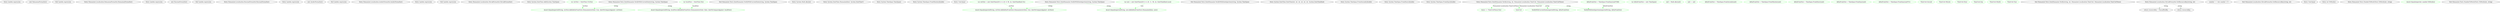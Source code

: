 digraph  {
n0 [cluster="lambda expression", label="Entry lambda expression", span="15-15"];
n1 [cluster="lambda expression", label="new RomanianFormatter()", span="15-15"];
n2 [cluster="lambda expression", label="Exit lambda expression", span="15-15"];
n3 [cluster="Humanizer.Localisation.RomanianFormatter.RomanianFormatter()", label="Entry Humanizer.Localisation.RomanianFormatter.RomanianFormatter()", span="2-2"];
n4 [cluster="lambda expression", label="Entry lambda expression", span="16-16"];
n5 [cluster="lambda expression", label="new RussianFormatter()", span="16-16"];
n6 [cluster="lambda expression", label="Exit lambda expression", span="16-16"];
n7 [cluster="Humanizer.Localisation.RussianFormatter.RussianFormatter()", label="Entry Humanizer.Localisation.RussianFormatter.RussianFormatter()", span="2-2"];
n8 [cluster="lambda expression", label="Entry lambda expression", span="17-17"];
n9 [cluster="lambda expression", label="new ArabicFormatter()", span="17-17"];
n10 [cluster="lambda expression", label="Exit lambda expression", span="17-17"];
n11 [cluster="Humanizer.Localisation.ArabicFormatter.ArabicFormatter()", label="Entry Humanizer.Localisation.ArabicFormatter.ArabicFormatter()", span="2-2"];
n12 [cluster="lambda expression", label="Entry lambda expression", span="18-18"];
n14 [cluster="lambda expression", label="Exit lambda expression", span="18-18"];
n15 [cluster="Humanizer.Localisation.SlovakFormatter.SlovakFormatter()", label="Entry Humanizer.Localisation.SlovakFormatter.SlovakFormatter()", span="2-2"];
m0_6 [cluster="System.DateTime.Add(System.TimeSpan)", file="DateHumanizeTests.cs", label="Entry System.DateTime.Add(System.TimeSpan)", span="0-0"];
m0_0 [cluster="Humanizer.Tests.DateHumanize.VerifyWithCurrentDate(string, System.TimeSpan)", file="DateHumanizeTests.cs", label="Entry Humanizer.Tests.DateHumanize.VerifyWithCurrentDate(string, System.TimeSpan)", span="8-8"];
m0_1 [cluster="Humanizer.Tests.DateHumanize.VerifyWithCurrentDate(string, System.TimeSpan)", color=green, community=0, file="DateHumanizeTests.cs", label="var utcNow = DateTime.UtcNow", prediction=0, span="10-10"];
m0_2 [cluster="Humanizer.Tests.DateHumanize.VerifyWithCurrentDate(string, System.TimeSpan)", color=green, community=0, file="DateHumanizeTests.cs", label="var localNow = DateTime.Now", prediction=0, span="11-11"];
m0_3 [cluster="Humanizer.Tests.DateHumanize.VerifyWithCurrentDate(string, System.TimeSpan)", color=green, community=0, file="DateHumanizeTests.cs", label="Assert.Equal(expectedString, utcNow.Add(deltaFromNow).Humanize(utcDate: true, dateToCompareAgainst: utcNow))", prediction=0, span="14-14"];
m0_4 [cluster="Humanizer.Tests.DateHumanize.VerifyWithCurrentDate(string, System.TimeSpan)", color=green, community=0, file="DateHumanizeTests.cs", label="Assert.Equal(expectedString, localNow.Add(deltaFromNow).Humanize(utcDate: false, dateToCompareAgainst: localNow))", prediction=0, span="15-15"];
m0_5 [cluster="Humanizer.Tests.DateHumanize.VerifyWithCurrentDate(string, System.TimeSpan)", file="DateHumanizeTests.cs", label="Exit Humanizer.Tests.DateHumanize.VerifyWithCurrentDate(string, System.TimeSpan)", span="8-8"];
m0_38 [cluster="System.Math.Abs(int)", file="DateHumanizeTests.cs", label="Entry System.Math.Abs(int)", span="0-0"];
m0_7 [cluster="System.DateTime.Humanize(bool, System.DateTime?)", file="DateHumanizeTests.cs", label="Entry System.DateTime.Humanize(bool, System.DateTime?)", span="19-19"];
m0_37 [cluster="System.TimeSpan.TimeSpan()", file="DateHumanizeTests.cs", label="Entry System.TimeSpan.TimeSpan()", span="0-0"];
m0_40 [cluster="System.TimeSpan.FromMinutes(double)", file="DateHumanizeTests.cs", label="Entry System.TimeSpan.FromMinutes(double)", span="0-0"];
m0_8 [cluster="Unk.Equal", file="DateHumanizeTests.cs", label="Entry Unk.Equal", span=""];
m0_9 [cluster="Humanizer.Tests.DateHumanize.VerifyWithDateInjection(string, System.TimeSpan)", file="DateHumanizeTests.cs", label="Entry Humanizer.Tests.DateHumanize.VerifyWithDateInjection(string, System.TimeSpan)", span="18-18"];
m0_10 [cluster="Humanizer.Tests.DateHumanize.VerifyWithDateInjection(string, System.TimeSpan)", color=green, community=0, file="DateHumanizeTests.cs", label="var utcNow = new DateTime(2013, 6, 20, 9, 58, 22, DateTimeKind.Utc)", prediction=4, span="20-20"];
m0_11 [cluster="Humanizer.Tests.DateHumanize.VerifyWithDateInjection(string, System.TimeSpan)", color=green, community=0, file="DateHumanizeTests.cs", label="var now = new DateTime(2013, 6, 20, 11, 58, 22, DateTimeKind.Local)", prediction=4, span="21-21"];
m0_12 [cluster="Humanizer.Tests.DateHumanize.VerifyWithDateInjection(string, System.TimeSpan)", color=green, community=0, file="DateHumanizeTests.cs", label="Assert.Equal(expectedString, utcNow.Add(deltaFromNow).Humanize(utcDate: true, dateToCompareAgainst: utcNow))", prediction=4, span="23-23"];
m0_13 [cluster="Humanizer.Tests.DateHumanize.VerifyWithDateInjection(string, System.TimeSpan)", color=green, community=0, file="DateHumanizeTests.cs", label="Assert.Equal(expectedString, now.Add(deltaFromNow).Humanize(false, now))", prediction=4, span="24-24"];
m0_14 [cluster="Humanizer.Tests.DateHumanize.VerifyWithDateInjection(string, System.TimeSpan)", file="DateHumanizeTests.cs", label="Exit Humanizer.Tests.DateHumanize.VerifyWithDateInjection(string, System.TimeSpan)", span="18-18"];
m0_15 [cluster="System.DateTime.DateTime(int, int, int, int, int, int, System.DateTimeKind)", file="DateHumanizeTests.cs", label="Entry System.DateTime.DateTime(int, int, int, int, int, int, System.DateTimeKind)", span="0-0"];
m0_39 [cluster="System.TimeSpan.FromSeconds(double)", file="DateHumanizeTests.cs", label="Entry System.TimeSpan.FromSeconds(double)", span="0-0"];
m0_41 [cluster="System.TimeSpan.FromHours(double)", file="DateHumanizeTests.cs", label="Entry System.TimeSpan.FromHours(double)", span="0-0"];
m0_42 [cluster="System.TimeSpan.FromDays(double)", file="DateHumanizeTests.cs", label="Entry System.TimeSpan.FromDays(double)", span="0-0"];
m0_16 [cluster="Humanizer.Tests.DateHumanize.Verify(string, int, Humanizer.Localisation.TimeUnit, Humanizer.Localisation.TimeUnitTense)", file="DateHumanizeTests.cs", label="Entry Humanizer.Tests.DateHumanize.Verify(string, int, Humanizer.Localisation.TimeUnit, Humanizer.Localisation.TimeUnitTense)", span="27-27"];
m0_17 [cluster="Humanizer.Tests.DateHumanize.Verify(string, int, Humanizer.Localisation.TimeUnit, Humanizer.Localisation.TimeUnitTense)", color=green, community=0, file="DateHumanizeTests.cs", label="var deltaFromNow = new TimeSpan()", prediction=8, span="29-29"];
m0_18 [cluster="Humanizer.Tests.DateHumanize.Verify(string, int, Humanizer.Localisation.TimeUnit, Humanizer.Localisation.TimeUnitTense)", color=green, community=0, file="DateHumanizeTests.cs", label="unit = Math.Abs(unit)", prediction=9, span="30-30"];
m0_19 [cluster="Humanizer.Tests.DateHumanize.Verify(string, int, Humanizer.Localisation.TimeUnit, Humanizer.Localisation.TimeUnitTense)", color=green, community=0, file="DateHumanizeTests.cs", label="tense == TimeUnitTense.Past", prediction=10, span="32-32"];
m0_20 [cluster="Humanizer.Tests.DateHumanize.Verify(string, int, Humanizer.Localisation.TimeUnit, Humanizer.Localisation.TimeUnitTense)", color=green, community=0, file="DateHumanizeTests.cs", label="unit = -unit", prediction=11, span="33-33"];
m0_23 [cluster="Humanizer.Tests.DateHumanize.Verify(string, int, Humanizer.Localisation.TimeUnit, Humanizer.Localisation.TimeUnitTense)", color=green, community=0, file="DateHumanizeTests.cs", label="deltaFromNow = TimeSpan.FromSeconds(unit)", prediction=12, span="38-38"];
m0_25 [cluster="Humanizer.Tests.DateHumanize.Verify(string, int, Humanizer.Localisation.TimeUnit, Humanizer.Localisation.TimeUnitTense)", color=green, community=0, file="DateHumanizeTests.cs", label="deltaFromNow = TimeSpan.FromMinutes(unit)", prediction=13, span="41-41"];
m0_27 [cluster="Humanizer.Tests.DateHumanize.Verify(string, int, Humanizer.Localisation.TimeUnit, Humanizer.Localisation.TimeUnitTense)", color=green, community=0, file="DateHumanizeTests.cs", label="deltaFromNow = TimeSpan.FromHours(unit)", prediction=14, span="44-44"];
m0_29 [cluster="Humanizer.Tests.DateHumanize.Verify(string, int, Humanizer.Localisation.TimeUnit, Humanizer.Localisation.TimeUnitTense)", color=green, community=0, file="DateHumanizeTests.cs", label="deltaFromNow = TimeSpan.FromDays(unit)", prediction=15, span="47-47"];
m0_31 [cluster="Humanizer.Tests.DateHumanize.Verify(string, int, Humanizer.Localisation.TimeUnit, Humanizer.Localisation.TimeUnitTense)", color=green, community=0, file="DateHumanizeTests.cs", label="deltaFromNow = TimeSpan.FromDays(unit*31)", prediction=16, span="50-50"];
m0_33 [cluster="Humanizer.Tests.DateHumanize.Verify(string, int, Humanizer.Localisation.TimeUnit, Humanizer.Localisation.TimeUnitTense)", color=green, community=0, file="DateHumanizeTests.cs", label="deltaFromNow = TimeSpan.FromDays(unit*366)", prediction=10, span="53-53"];
m0_21 [cluster="Humanizer.Tests.DateHumanize.Verify(string, int, Humanizer.Localisation.TimeUnit, Humanizer.Localisation.TimeUnitTense)", color=green, community=0, file="DateHumanizeTests.cs", label=timeUnit, prediction=10, span="35-35"];
m0_22 [cluster="Humanizer.Tests.DateHumanize.Verify(string, int, Humanizer.Localisation.TimeUnit, Humanizer.Localisation.TimeUnitTense)", color=green, community=0, file="DateHumanizeTests.cs", label="TimeUnit.Second", prediction=19, span="37-37"];
m0_24 [cluster="Humanizer.Tests.DateHumanize.Verify(string, int, Humanizer.Localisation.TimeUnit, Humanizer.Localisation.TimeUnitTense)", color=green, community=0, file="DateHumanizeTests.cs", label="TimeUnit.Minute", prediction=20, span="40-40"];
m0_26 [cluster="Humanizer.Tests.DateHumanize.Verify(string, int, Humanizer.Localisation.TimeUnit, Humanizer.Localisation.TimeUnitTense)", color=green, community=0, file="DateHumanizeTests.cs", label="TimeUnit.Hour", prediction=21, span="43-43"];
m0_28 [cluster="Humanizer.Tests.DateHumanize.Verify(string, int, Humanizer.Localisation.TimeUnit, Humanizer.Localisation.TimeUnitTense)", color=green, community=0, file="DateHumanizeTests.cs", label="TimeUnit.Day", prediction=22, span="46-46"];
m0_30 [cluster="Humanizer.Tests.DateHumanize.Verify(string, int, Humanizer.Localisation.TimeUnit, Humanizer.Localisation.TimeUnitTense)", color=green, community=0, file="DateHumanizeTests.cs", label="TimeUnit.Month", prediction=23, span="49-49"];
m0_32 [cluster="Humanizer.Tests.DateHumanize.Verify(string, int, Humanizer.Localisation.TimeUnit, Humanizer.Localisation.TimeUnitTense)", color=green, community=0, file="DateHumanizeTests.cs", label="TimeUnit.Year", prediction=24, span="52-52"];
m0_34 [cluster="Humanizer.Tests.DateHumanize.Verify(string, int, Humanizer.Localisation.TimeUnit, Humanizer.Localisation.TimeUnitTense)", color=green, community=0, file="DateHumanizeTests.cs", label="VerifyWithCurrentDate(expectedString, deltaFromNow)", prediction=10, span="57-57"];
m0_35 [cluster="Humanizer.Tests.DateHumanize.Verify(string, int, Humanizer.Localisation.TimeUnit, Humanizer.Localisation.TimeUnitTense)", color=green, community=0, file="DateHumanizeTests.cs", label="VerifyWithDateInjection(expectedString, deltaFromNow)", prediction=10, span="58-58"];
m0_36 [cluster="Humanizer.Tests.DateHumanize.Verify(string, int, Humanizer.Localisation.TimeUnit, Humanizer.Localisation.TimeUnitTense)", file="DateHumanizeTests.cs", label="Exit Humanizer.Tests.DateHumanize.Verify(string, int, Humanizer.Localisation.TimeUnit, Humanizer.Localisation.TimeUnitTense)", span="27-27"];
m1_0 [cluster="Humanizer.Localisation.SlovakFormatter.GetResourceKey(string, int)", file="SlovakFormatter.cs", label="Entry Humanizer.Localisation.SlovakFormatter.GetResourceKey(string, int)", span="6-6"];
m1_1 [cluster="Humanizer.Localisation.SlovakFormatter.GetResourceKey(string, int)", file="SlovakFormatter.cs", label="number > 1 && number < 5", span="8-8"];
m1_2 [cluster="Humanizer.Localisation.SlovakFormatter.GetResourceKey(string, int)", file="SlovakFormatter.cs", label="return resourceKey + PaucalPostfix;", span="9-9"];
m1_3 [cluster="Humanizer.Localisation.SlovakFormatter.GetResourceKey(string, int)", file="SlovakFormatter.cs", label="return resourceKey;", span="11-11"];
m1_4 [cluster="Humanizer.Localisation.SlovakFormatter.GetResourceKey(string, int)", file="SlovakFormatter.cs", label="Exit Humanizer.Localisation.SlovakFormatter.GetResourceKey(string, int)", span="6-6"];
m2_6 [cluster="Unk.Equal", file="TimeSpanHumanizeTests.cs", label="Entry Unk.Equal", span=""];
m2_5 [cluster="int.ToWords()", file="TimeSpanHumanizeTests.cs", label="Entry int.ToWords()", span="29-29"];
m2_2 [cluster="Humanizer.Tests.NumberToWordsTests.ToWords(int, string)", file="TimeSpanHumanizeTests.cs", label="Entry Humanizer.Tests.NumberToWordsTests.ToWords(int, string)", span="40-40"];
m2_3 [cluster="Humanizer.Tests.NumberToWordsTests.ToWords(int, string)", color=green, community=0, file="TimeSpanHumanizeTests.cs", label="Assert.Equal(expected, number.ToWords())", prediction=27, span="42-42"];
m2_4 [cluster="Humanizer.Tests.NumberToWordsTests.ToWords(int, string)", file="TimeSpanHumanizeTests.cs", label="Exit Humanizer.Tests.NumberToWordsTests.ToWords(int, string)", span="40-40"];
m0_0 -> m0_3  [color=green, key=1, label=string, style=dashed];
m0_0 -> m0_4  [color=green, key=1, label=string, style=dashed];
m0_1 -> m0_3  [color=green, key=1, label=utcNow, style=dashed];
m0_2 -> m0_4  [color=green, key=1, label=localNow, style=dashed];
m0_9 -> m0_12  [color=green, key=1, label=string, style=dashed];
m0_9 -> m0_13  [color=green, key=1, label=string, style=dashed];
m0_10 -> m0_12  [color=green, key=1, label=utcNow, style=dashed];
m0_11 -> m0_13  [color=green, key=1, label=now, style=dashed];
m0_16 -> m0_19  [color=green, key=1, label="Humanizer.Localisation.TimeUnitTense", style=dashed];
m0_16 -> m0_21  [color=green, key=1, label="Humanizer.Localisation.TimeUnit", style=dashed];
m0_16 -> m0_34  [color=green, key=1, label=string, style=dashed];
m0_16 -> m0_35  [color=green, key=1, label=string, style=dashed];
m0_33 -> m0_35  [color=green, key=1, label=deltaFromNow, style=dashed];
m1_0 -> m1_2  [color=darkseagreen4, key=1, label=string, style=dashed];
m1_0 -> m1_3  [color=darkseagreen4, key=1, label=string, style=dashed];
}
